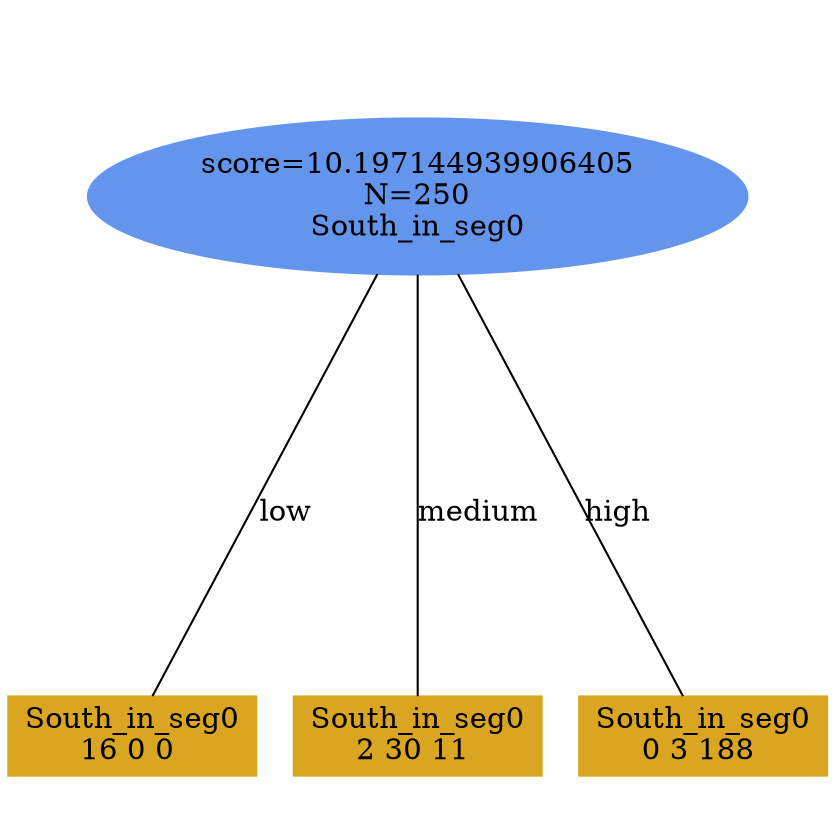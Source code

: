 digraph "DD" {
size = "7.5,10"
ratio=1.0;
center = true;
edge [dir = none];
{ rank = same; node [shape=ellipse, style=filled, color=cornflowerblue];"1690" [label="score=10.197144939906405\nN=250\nSouth_in_seg0"];}
{ rank = same; node [shape=box, style=filled, color=goldenrod];"1691" [label="South_in_seg0\n16 0 0 "];}
{ rank = same; node [shape=box, style=filled, color=goldenrod];"1692" [label="South_in_seg0\n2 30 11 "];}
{ rank = same; node [shape=box, style=filled, color=goldenrod];"1693" [label="South_in_seg0\n0 3 188 "];}
"1690" -> "1691" [label = "low"];
"1690" -> "1692" [label = "medium"];
"1690" -> "1693" [label = "high"];

}